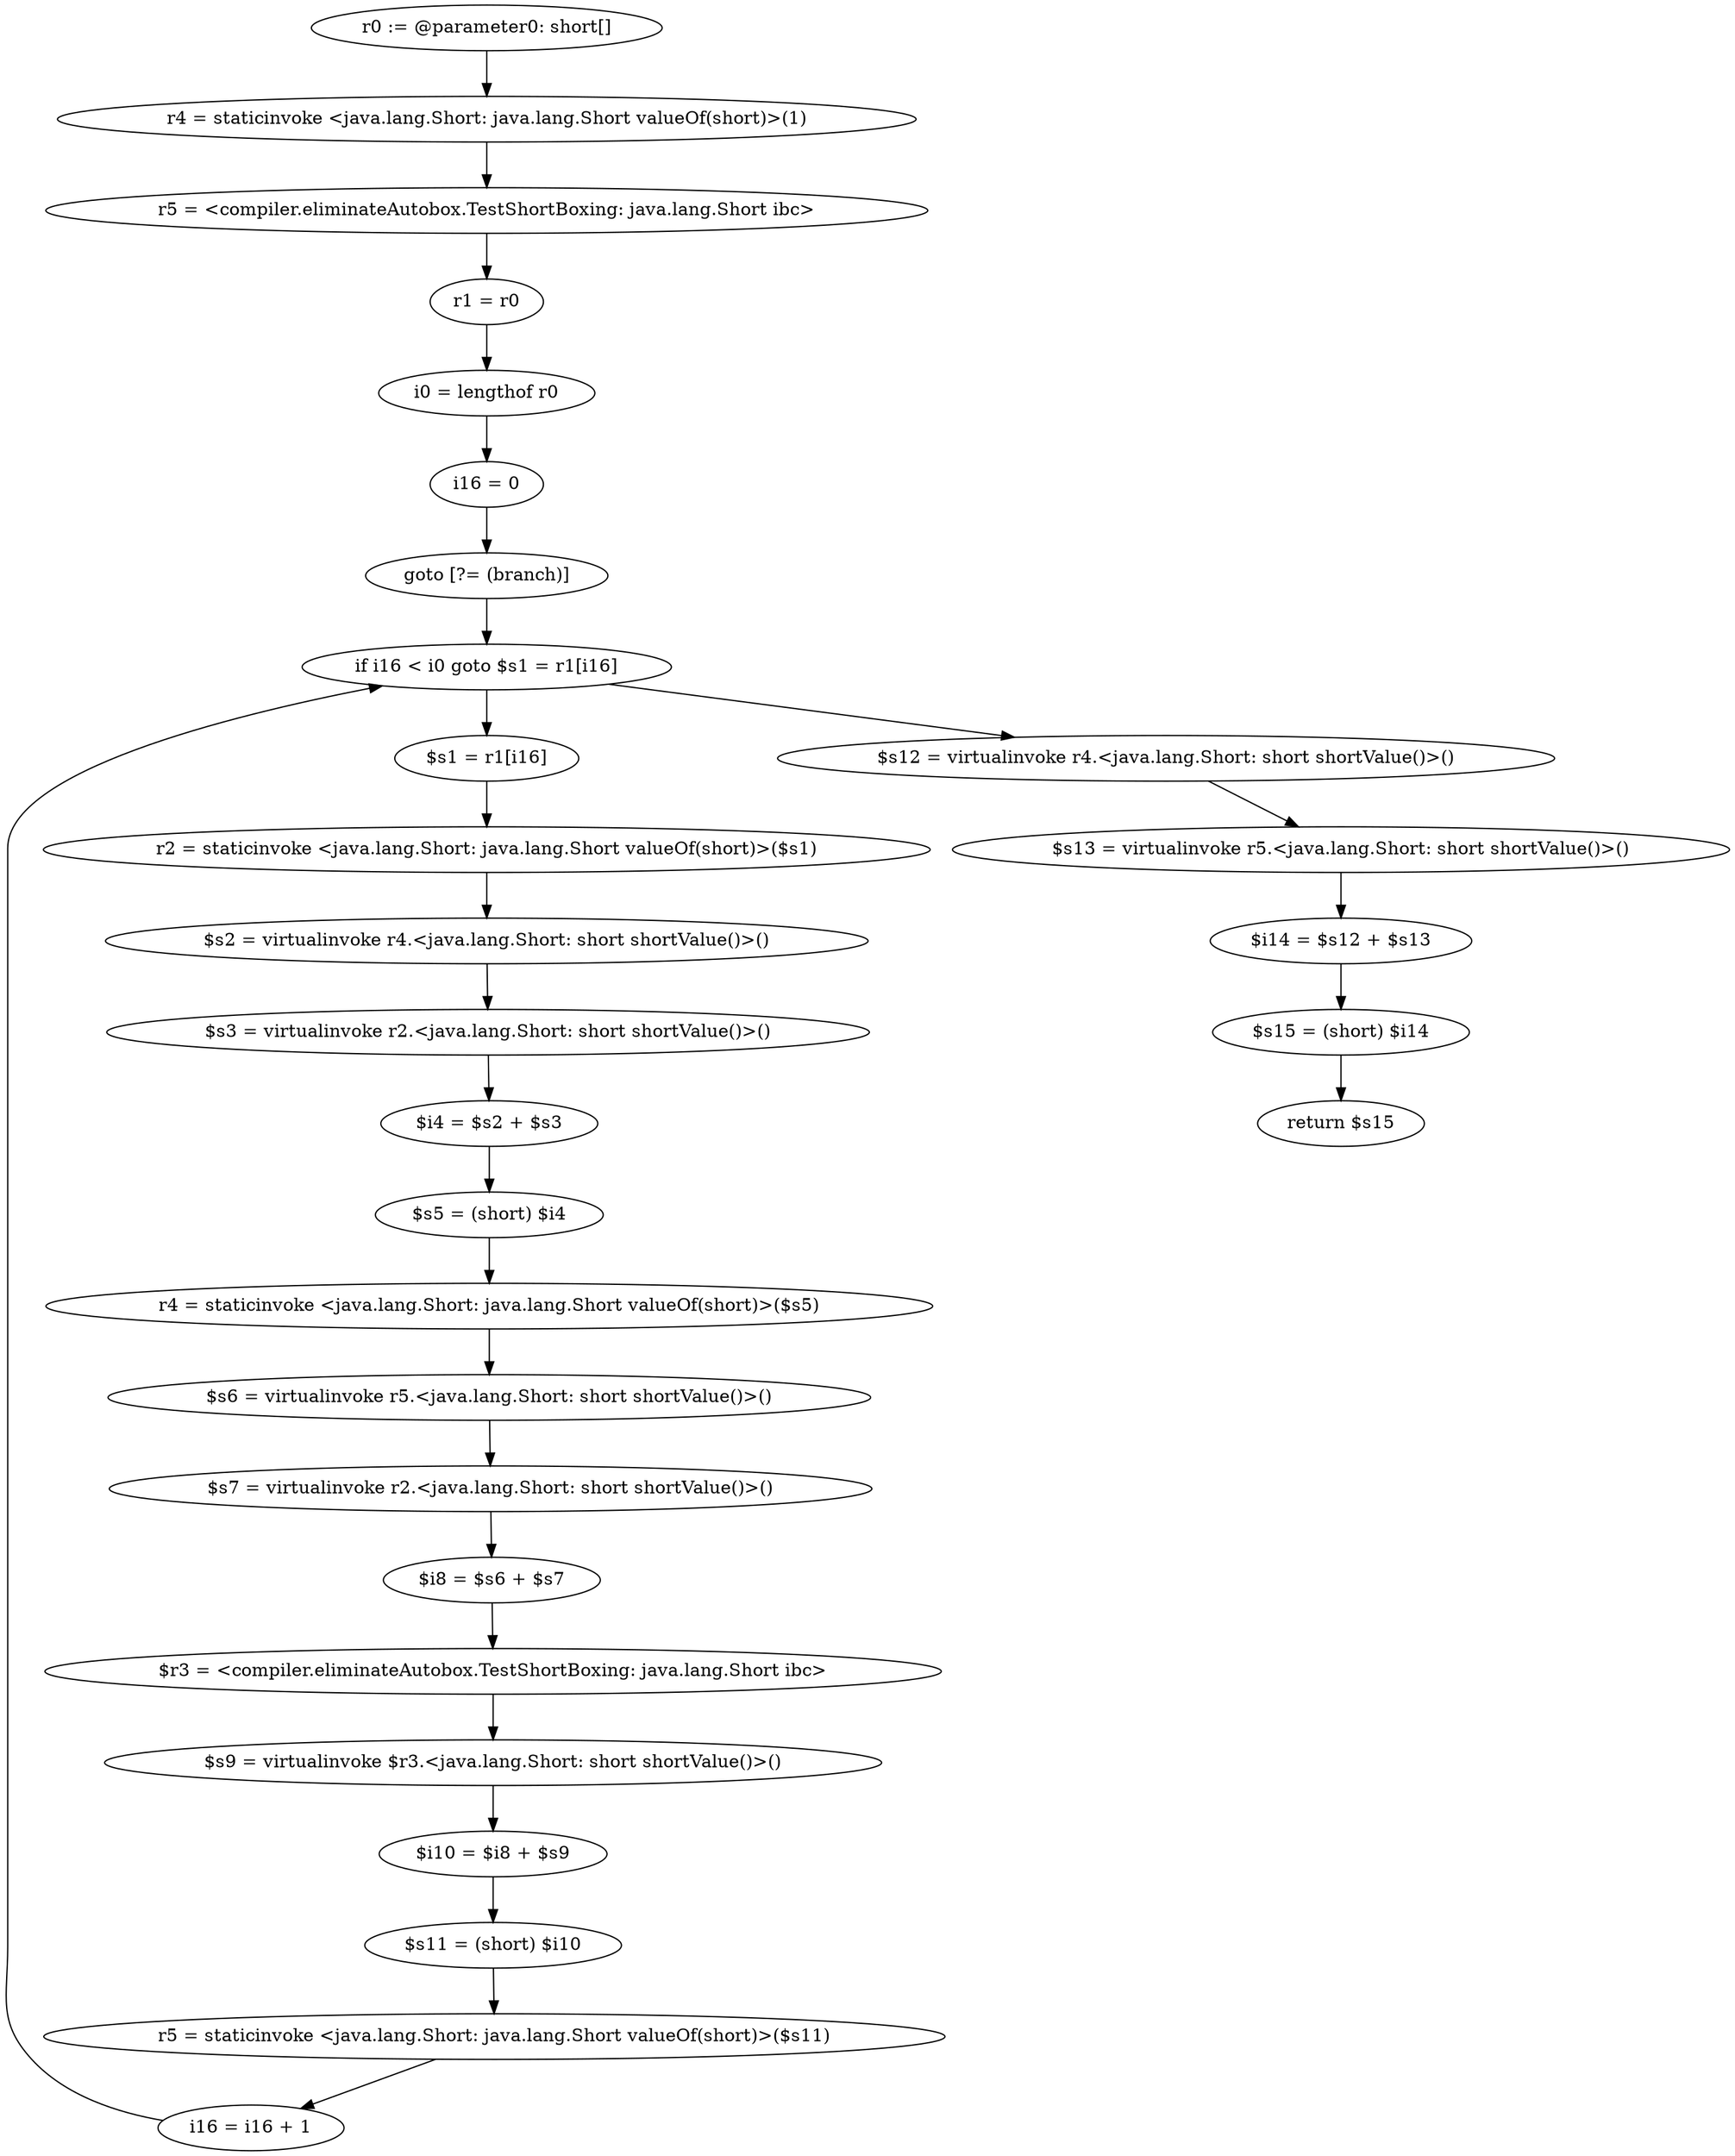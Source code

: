 digraph "unitGraph" {
    "r0 := @parameter0: short[]"
    "r4 = staticinvoke <java.lang.Short: java.lang.Short valueOf(short)>(1)"
    "r5 = <compiler.eliminateAutobox.TestShortBoxing: java.lang.Short ibc>"
    "r1 = r0"
    "i0 = lengthof r0"
    "i16 = 0"
    "goto [?= (branch)]"
    "$s1 = r1[i16]"
    "r2 = staticinvoke <java.lang.Short: java.lang.Short valueOf(short)>($s1)"
    "$s2 = virtualinvoke r4.<java.lang.Short: short shortValue()>()"
    "$s3 = virtualinvoke r2.<java.lang.Short: short shortValue()>()"
    "$i4 = $s2 + $s3"
    "$s5 = (short) $i4"
    "r4 = staticinvoke <java.lang.Short: java.lang.Short valueOf(short)>($s5)"
    "$s6 = virtualinvoke r5.<java.lang.Short: short shortValue()>()"
    "$s7 = virtualinvoke r2.<java.lang.Short: short shortValue()>()"
    "$i8 = $s6 + $s7"
    "$r3 = <compiler.eliminateAutobox.TestShortBoxing: java.lang.Short ibc>"
    "$s9 = virtualinvoke $r3.<java.lang.Short: short shortValue()>()"
    "$i10 = $i8 + $s9"
    "$s11 = (short) $i10"
    "r5 = staticinvoke <java.lang.Short: java.lang.Short valueOf(short)>($s11)"
    "i16 = i16 + 1"
    "if i16 < i0 goto $s1 = r1[i16]"
    "$s12 = virtualinvoke r4.<java.lang.Short: short shortValue()>()"
    "$s13 = virtualinvoke r5.<java.lang.Short: short shortValue()>()"
    "$i14 = $s12 + $s13"
    "$s15 = (short) $i14"
    "return $s15"
    "r0 := @parameter0: short[]"->"r4 = staticinvoke <java.lang.Short: java.lang.Short valueOf(short)>(1)";
    "r4 = staticinvoke <java.lang.Short: java.lang.Short valueOf(short)>(1)"->"r5 = <compiler.eliminateAutobox.TestShortBoxing: java.lang.Short ibc>";
    "r5 = <compiler.eliminateAutobox.TestShortBoxing: java.lang.Short ibc>"->"r1 = r0";
    "r1 = r0"->"i0 = lengthof r0";
    "i0 = lengthof r0"->"i16 = 0";
    "i16 = 0"->"goto [?= (branch)]";
    "goto [?= (branch)]"->"if i16 < i0 goto $s1 = r1[i16]";
    "$s1 = r1[i16]"->"r2 = staticinvoke <java.lang.Short: java.lang.Short valueOf(short)>($s1)";
    "r2 = staticinvoke <java.lang.Short: java.lang.Short valueOf(short)>($s1)"->"$s2 = virtualinvoke r4.<java.lang.Short: short shortValue()>()";
    "$s2 = virtualinvoke r4.<java.lang.Short: short shortValue()>()"->"$s3 = virtualinvoke r2.<java.lang.Short: short shortValue()>()";
    "$s3 = virtualinvoke r2.<java.lang.Short: short shortValue()>()"->"$i4 = $s2 + $s3";
    "$i4 = $s2 + $s3"->"$s5 = (short) $i4";
    "$s5 = (short) $i4"->"r4 = staticinvoke <java.lang.Short: java.lang.Short valueOf(short)>($s5)";
    "r4 = staticinvoke <java.lang.Short: java.lang.Short valueOf(short)>($s5)"->"$s6 = virtualinvoke r5.<java.lang.Short: short shortValue()>()";
    "$s6 = virtualinvoke r5.<java.lang.Short: short shortValue()>()"->"$s7 = virtualinvoke r2.<java.lang.Short: short shortValue()>()";
    "$s7 = virtualinvoke r2.<java.lang.Short: short shortValue()>()"->"$i8 = $s6 + $s7";
    "$i8 = $s6 + $s7"->"$r3 = <compiler.eliminateAutobox.TestShortBoxing: java.lang.Short ibc>";
    "$r3 = <compiler.eliminateAutobox.TestShortBoxing: java.lang.Short ibc>"->"$s9 = virtualinvoke $r3.<java.lang.Short: short shortValue()>()";
    "$s9 = virtualinvoke $r3.<java.lang.Short: short shortValue()>()"->"$i10 = $i8 + $s9";
    "$i10 = $i8 + $s9"->"$s11 = (short) $i10";
    "$s11 = (short) $i10"->"r5 = staticinvoke <java.lang.Short: java.lang.Short valueOf(short)>($s11)";
    "r5 = staticinvoke <java.lang.Short: java.lang.Short valueOf(short)>($s11)"->"i16 = i16 + 1";
    "i16 = i16 + 1"->"if i16 < i0 goto $s1 = r1[i16]";
    "if i16 < i0 goto $s1 = r1[i16]"->"$s12 = virtualinvoke r4.<java.lang.Short: short shortValue()>()";
    "if i16 < i0 goto $s1 = r1[i16]"->"$s1 = r1[i16]";
    "$s12 = virtualinvoke r4.<java.lang.Short: short shortValue()>()"->"$s13 = virtualinvoke r5.<java.lang.Short: short shortValue()>()";
    "$s13 = virtualinvoke r5.<java.lang.Short: short shortValue()>()"->"$i14 = $s12 + $s13";
    "$i14 = $s12 + $s13"->"$s15 = (short) $i14";
    "$s15 = (short) $i14"->"return $s15";
}
